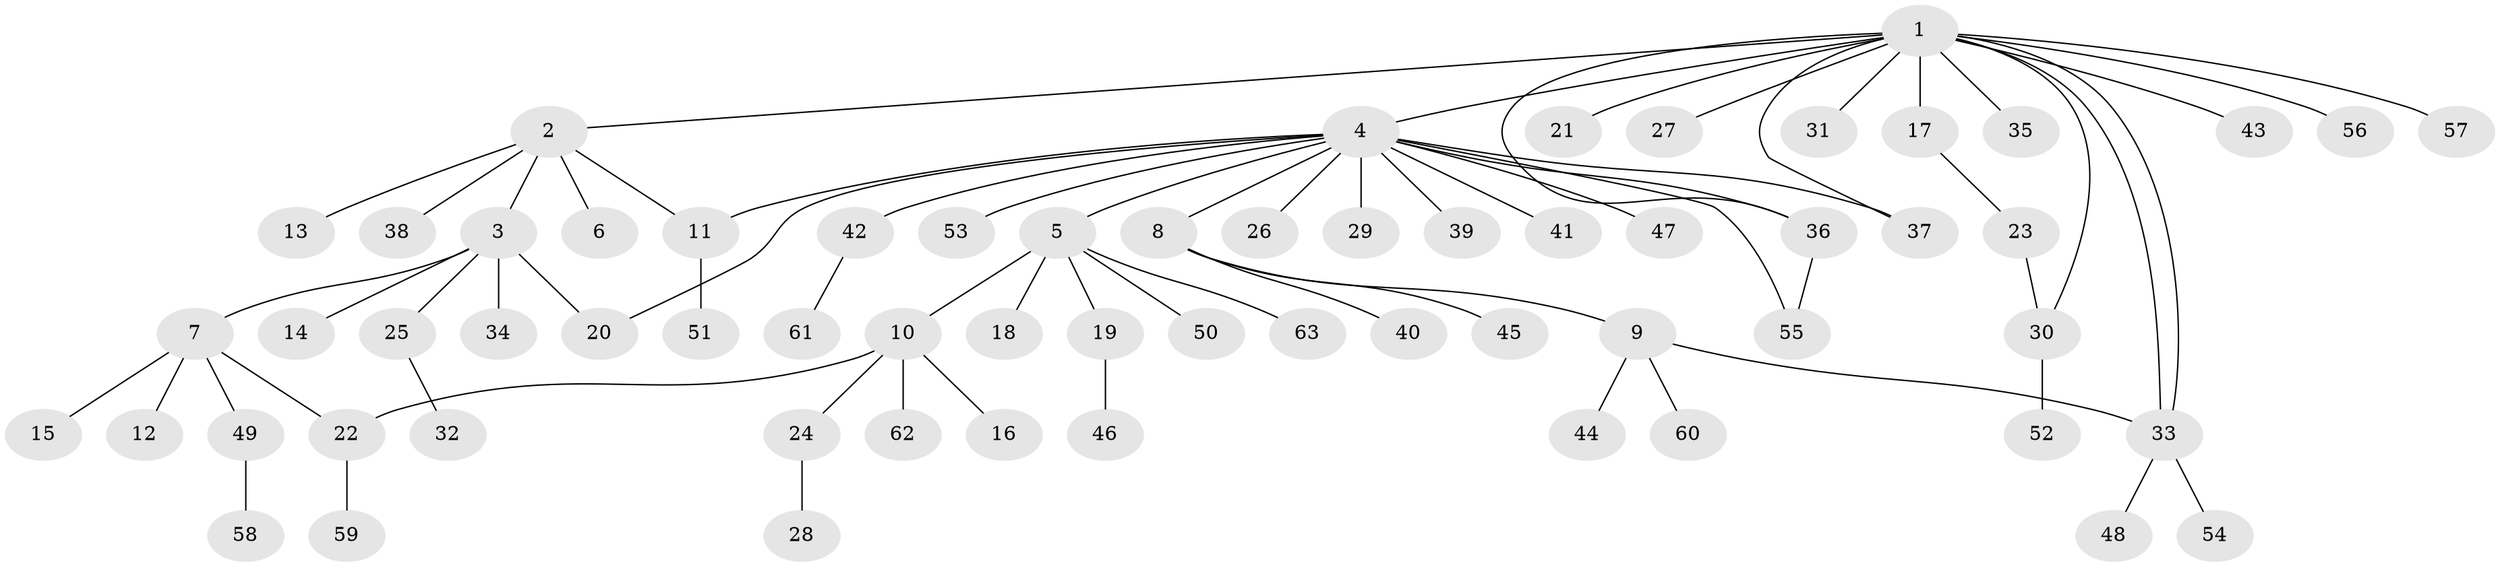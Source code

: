 // coarse degree distribution, {9: 0.05555555555555555, 6: 0.1111111111111111, 2: 0.1111111111111111, 1: 0.7222222222222222}
// Generated by graph-tools (version 1.1) at 2025/18/03/04/25 18:18:24]
// undirected, 63 vertices, 71 edges
graph export_dot {
graph [start="1"]
  node [color=gray90,style=filled];
  1;
  2;
  3;
  4;
  5;
  6;
  7;
  8;
  9;
  10;
  11;
  12;
  13;
  14;
  15;
  16;
  17;
  18;
  19;
  20;
  21;
  22;
  23;
  24;
  25;
  26;
  27;
  28;
  29;
  30;
  31;
  32;
  33;
  34;
  35;
  36;
  37;
  38;
  39;
  40;
  41;
  42;
  43;
  44;
  45;
  46;
  47;
  48;
  49;
  50;
  51;
  52;
  53;
  54;
  55;
  56;
  57;
  58;
  59;
  60;
  61;
  62;
  63;
  1 -- 2;
  1 -- 4;
  1 -- 17;
  1 -- 21;
  1 -- 27;
  1 -- 30;
  1 -- 31;
  1 -- 33;
  1 -- 33;
  1 -- 35;
  1 -- 36;
  1 -- 37;
  1 -- 43;
  1 -- 56;
  1 -- 57;
  2 -- 3;
  2 -- 6;
  2 -- 11;
  2 -- 13;
  2 -- 38;
  3 -- 7;
  3 -- 14;
  3 -- 20;
  3 -- 25;
  3 -- 34;
  4 -- 5;
  4 -- 8;
  4 -- 11;
  4 -- 20;
  4 -- 26;
  4 -- 29;
  4 -- 36;
  4 -- 37;
  4 -- 39;
  4 -- 41;
  4 -- 42;
  4 -- 47;
  4 -- 53;
  4 -- 55;
  5 -- 10;
  5 -- 18;
  5 -- 19;
  5 -- 50;
  5 -- 63;
  7 -- 12;
  7 -- 15;
  7 -- 22;
  7 -- 49;
  8 -- 9;
  8 -- 40;
  8 -- 45;
  9 -- 33;
  9 -- 44;
  9 -- 60;
  10 -- 16;
  10 -- 22;
  10 -- 24;
  10 -- 62;
  11 -- 51;
  17 -- 23;
  19 -- 46;
  22 -- 59;
  23 -- 30;
  24 -- 28;
  25 -- 32;
  30 -- 52;
  33 -- 48;
  33 -- 54;
  36 -- 55;
  42 -- 61;
  49 -- 58;
}
